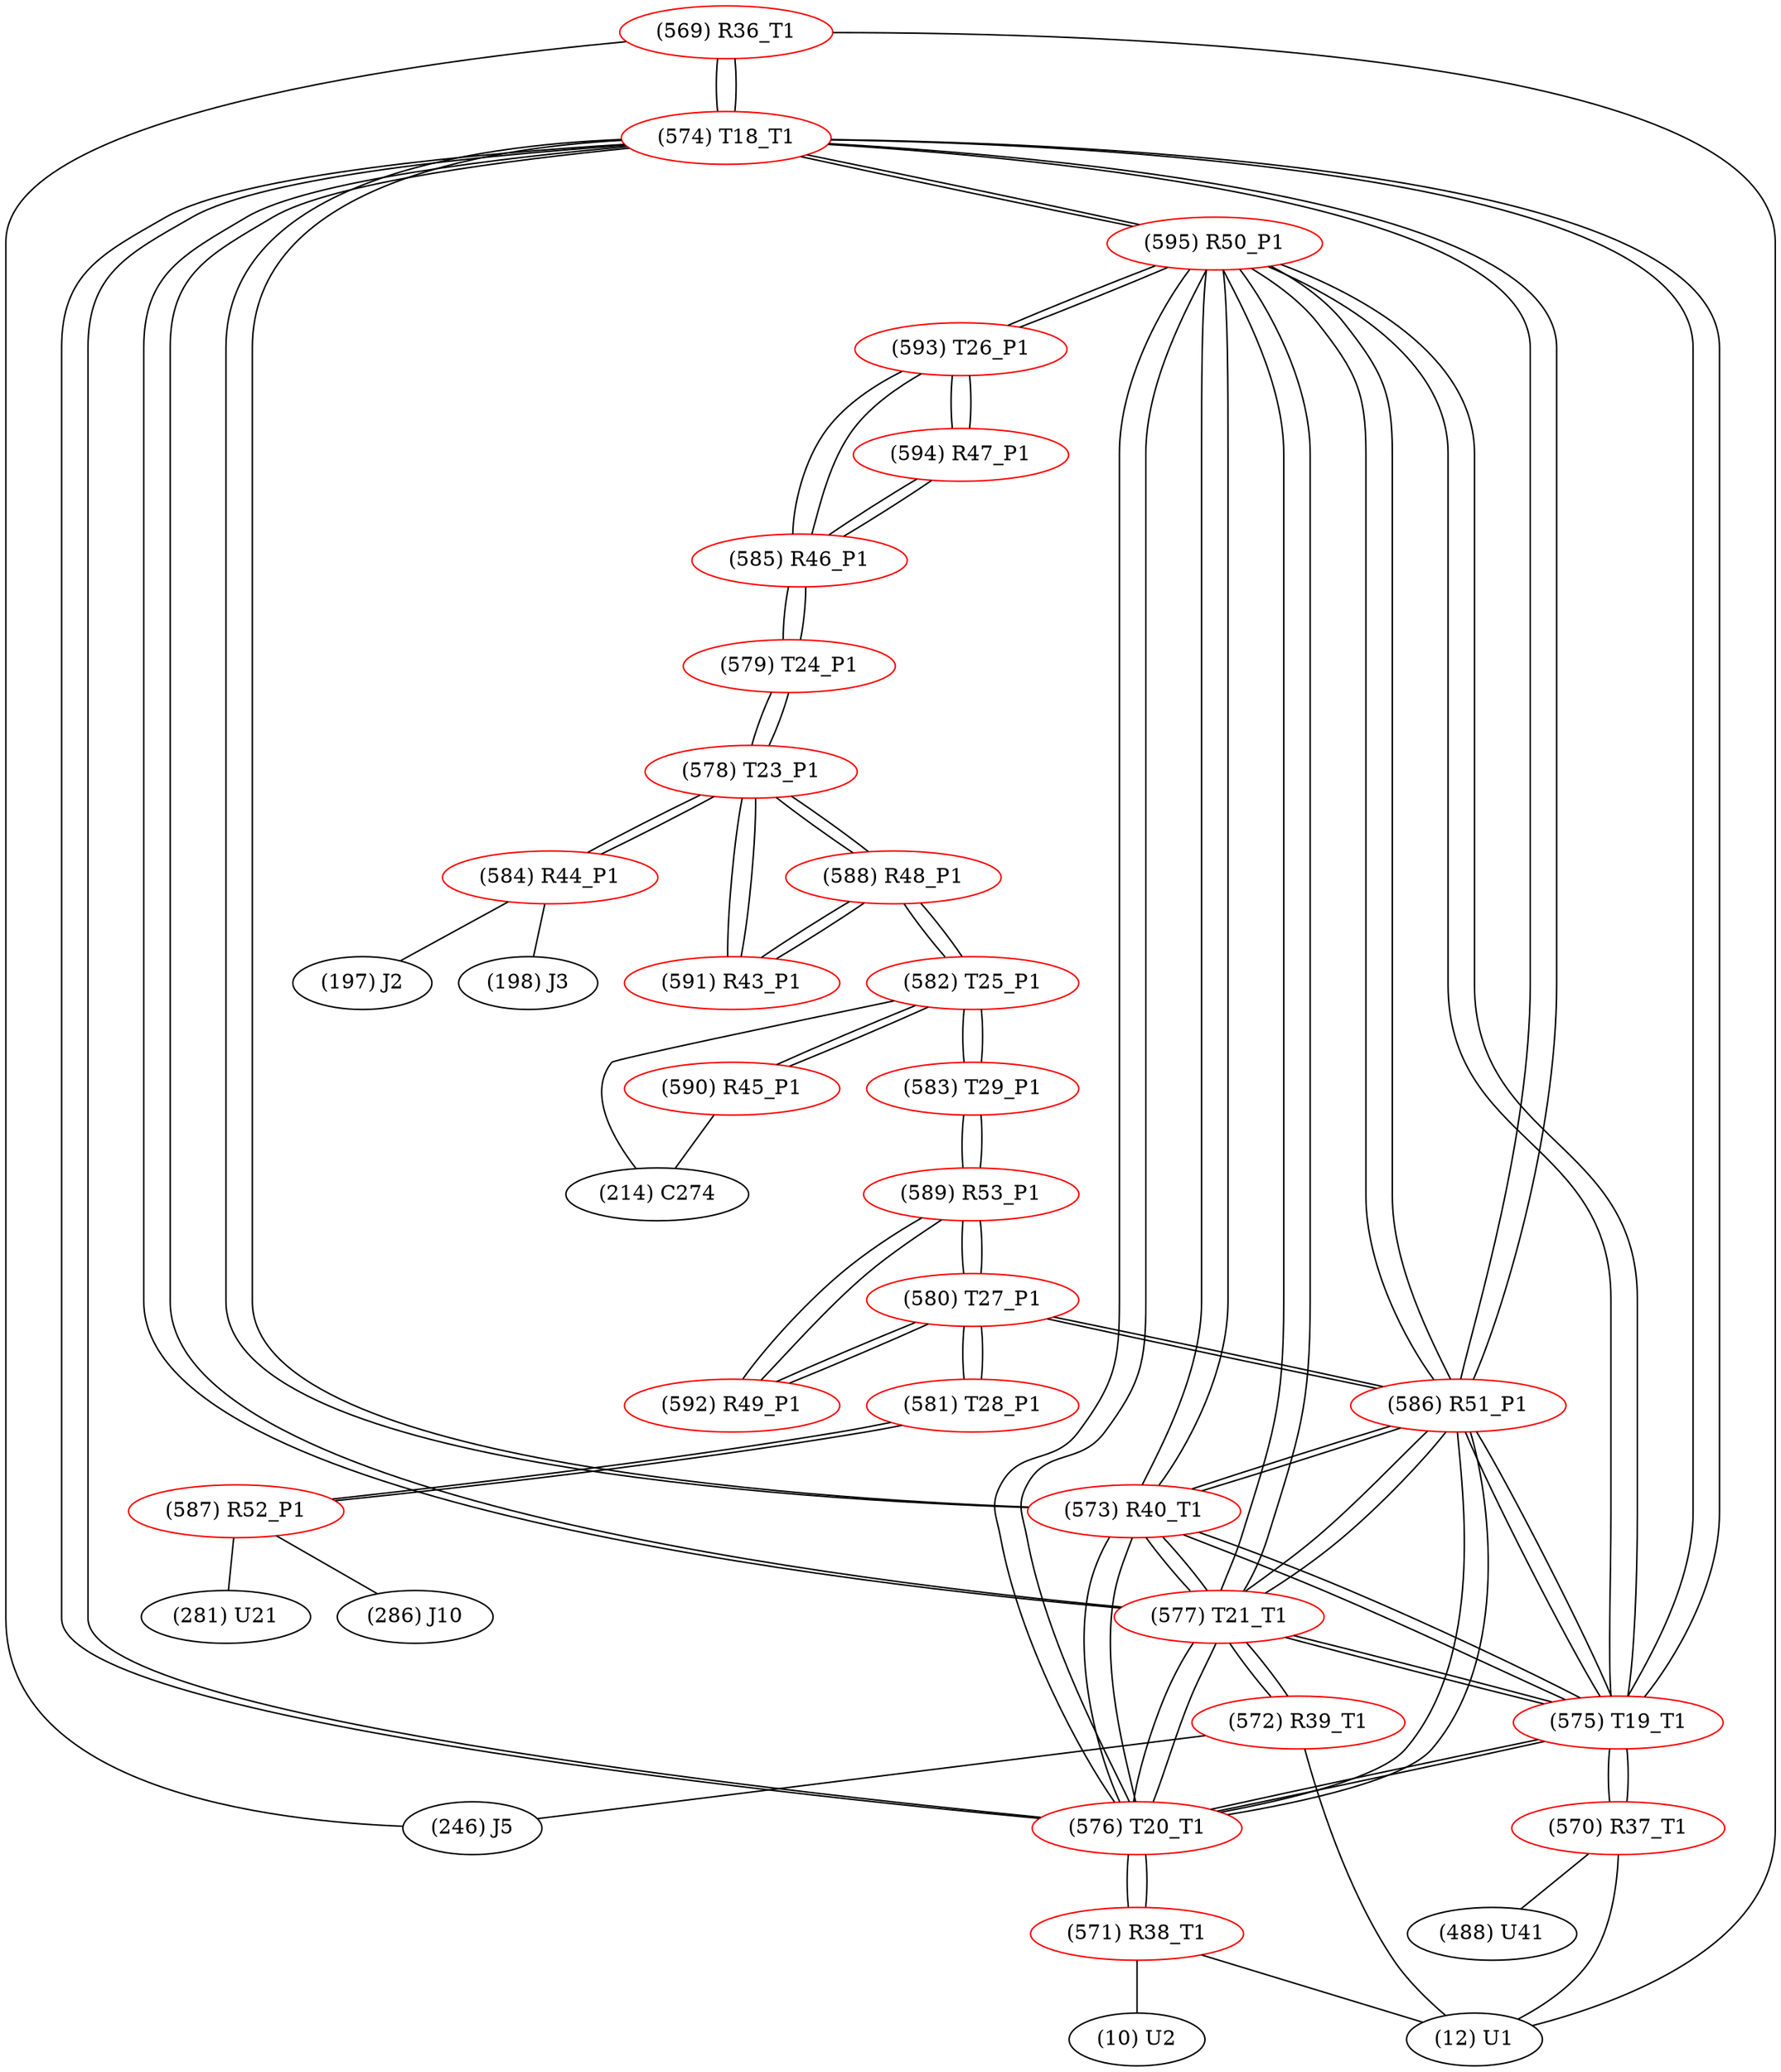 graph {
	569 [label="(569) R36_T1" color=red]
	246 [label="(246) J5"]
	12 [label="(12) U1"]
	574 [label="(574) T18_T1"]
	570 [label="(570) R37_T1" color=red]
	488 [label="(488) U41"]
	12 [label="(12) U1"]
	575 [label="(575) T19_T1"]
	571 [label="(571) R38_T1" color=red]
	12 [label="(12) U1"]
	10 [label="(10) U2"]
	576 [label="(576) T20_T1"]
	572 [label="(572) R39_T1" color=red]
	246 [label="(246) J5"]
	12 [label="(12) U1"]
	577 [label="(577) T21_T1"]
	573 [label="(573) R40_T1" color=red]
	586 [label="(586) R51_P1"]
	595 [label="(595) R50_P1"]
	574 [label="(574) T18_T1"]
	577 [label="(577) T21_T1"]
	576 [label="(576) T20_T1"]
	575 [label="(575) T19_T1"]
	574 [label="(574) T18_T1" color=red]
	569 [label="(569) R36_T1"]
	586 [label="(586) R51_P1"]
	595 [label="(595) R50_P1"]
	577 [label="(577) T21_T1"]
	576 [label="(576) T20_T1"]
	575 [label="(575) T19_T1"]
	573 [label="(573) R40_T1"]
	575 [label="(575) T19_T1" color=red]
	570 [label="(570) R37_T1"]
	586 [label="(586) R51_P1"]
	595 [label="(595) R50_P1"]
	574 [label="(574) T18_T1"]
	577 [label="(577) T21_T1"]
	576 [label="(576) T20_T1"]
	573 [label="(573) R40_T1"]
	576 [label="(576) T20_T1" color=red]
	571 [label="(571) R38_T1"]
	586 [label="(586) R51_P1"]
	595 [label="(595) R50_P1"]
	574 [label="(574) T18_T1"]
	577 [label="(577) T21_T1"]
	575 [label="(575) T19_T1"]
	573 [label="(573) R40_T1"]
	577 [label="(577) T21_T1" color=red]
	572 [label="(572) R39_T1"]
	586 [label="(586) R51_P1"]
	595 [label="(595) R50_P1"]
	574 [label="(574) T18_T1"]
	576 [label="(576) T20_T1"]
	575 [label="(575) T19_T1"]
	573 [label="(573) R40_T1"]
	578 [label="(578) T23_P1" color=red]
	588 [label="(588) R48_P1"]
	591 [label="(591) R43_P1"]
	579 [label="(579) T24_P1"]
	584 [label="(584) R44_P1"]
	579 [label="(579) T24_P1" color=red]
	585 [label="(585) R46_P1"]
	578 [label="(578) T23_P1"]
	580 [label="(580) T27_P1" color=red]
	586 [label="(586) R51_P1"]
	581 [label="(581) T28_P1"]
	589 [label="(589) R53_P1"]
	592 [label="(592) R49_P1"]
	581 [label="(581) T28_P1" color=red]
	587 [label="(587) R52_P1"]
	580 [label="(580) T27_P1"]
	582 [label="(582) T25_P1" color=red]
	583 [label="(583) T29_P1"]
	588 [label="(588) R48_P1"]
	590 [label="(590) R45_P1"]
	214 [label="(214) C274"]
	583 [label="(583) T29_P1" color=red]
	582 [label="(582) T25_P1"]
	589 [label="(589) R53_P1"]
	584 [label="(584) R44_P1" color=red]
	197 [label="(197) J2"]
	198 [label="(198) J3"]
	578 [label="(578) T23_P1"]
	585 [label="(585) R46_P1" color=red]
	593 [label="(593) T26_P1"]
	594 [label="(594) R47_P1"]
	579 [label="(579) T24_P1"]
	586 [label="(586) R51_P1" color=red]
	580 [label="(580) T27_P1"]
	595 [label="(595) R50_P1"]
	574 [label="(574) T18_T1"]
	577 [label="(577) T21_T1"]
	576 [label="(576) T20_T1"]
	575 [label="(575) T19_T1"]
	573 [label="(573) R40_T1"]
	587 [label="(587) R52_P1" color=red]
	286 [label="(286) J10"]
	281 [label="(281) U21"]
	581 [label="(581) T28_P1"]
	588 [label="(588) R48_P1" color=red]
	582 [label="(582) T25_P1"]
	578 [label="(578) T23_P1"]
	591 [label="(591) R43_P1"]
	589 [label="(589) R53_P1" color=red]
	583 [label="(583) T29_P1"]
	580 [label="(580) T27_P1"]
	592 [label="(592) R49_P1"]
	590 [label="(590) R45_P1" color=red]
	582 [label="(582) T25_P1"]
	214 [label="(214) C274"]
	591 [label="(591) R43_P1" color=red]
	588 [label="(588) R48_P1"]
	578 [label="(578) T23_P1"]
	592 [label="(592) R49_P1" color=red]
	580 [label="(580) T27_P1"]
	589 [label="(589) R53_P1"]
	593 [label="(593) T26_P1" color=red]
	595 [label="(595) R50_P1"]
	585 [label="(585) R46_P1"]
	594 [label="(594) R47_P1"]
	594 [label="(594) R47_P1" color=red]
	593 [label="(593) T26_P1"]
	585 [label="(585) R46_P1"]
	595 [label="(595) R50_P1" color=red]
	593 [label="(593) T26_P1"]
	586 [label="(586) R51_P1"]
	574 [label="(574) T18_T1"]
	577 [label="(577) T21_T1"]
	576 [label="(576) T20_T1"]
	575 [label="(575) T19_T1"]
	573 [label="(573) R40_T1"]
	569 -- 246
	569 -- 12
	569 -- 574
	570 -- 488
	570 -- 12
	570 -- 575
	571 -- 12
	571 -- 10
	571 -- 576
	572 -- 246
	572 -- 12
	572 -- 577
	573 -- 586
	573 -- 595
	573 -- 574
	573 -- 577
	573 -- 576
	573 -- 575
	574 -- 569
	574 -- 586
	574 -- 595
	574 -- 577
	574 -- 576
	574 -- 575
	574 -- 573
	575 -- 570
	575 -- 586
	575 -- 595
	575 -- 574
	575 -- 577
	575 -- 576
	575 -- 573
	576 -- 571
	576 -- 586
	576 -- 595
	576 -- 574
	576 -- 577
	576 -- 575
	576 -- 573
	577 -- 572
	577 -- 586
	577 -- 595
	577 -- 574
	577 -- 576
	577 -- 575
	577 -- 573
	578 -- 588
	578 -- 591
	578 -- 579
	578 -- 584
	579 -- 585
	579 -- 578
	580 -- 586
	580 -- 581
	580 -- 589
	580 -- 592
	581 -- 587
	581 -- 580
	582 -- 583
	582 -- 588
	582 -- 590
	582 -- 214
	583 -- 582
	583 -- 589
	584 -- 197
	584 -- 198
	584 -- 578
	585 -- 593
	585 -- 594
	585 -- 579
	586 -- 580
	586 -- 595
	586 -- 574
	586 -- 577
	586 -- 576
	586 -- 575
	586 -- 573
	587 -- 286
	587 -- 281
	587 -- 581
	588 -- 582
	588 -- 578
	588 -- 591
	589 -- 583
	589 -- 580
	589 -- 592
	590 -- 582
	590 -- 214
	591 -- 588
	591 -- 578
	592 -- 580
	592 -- 589
	593 -- 595
	593 -- 585
	593 -- 594
	594 -- 593
	594 -- 585
	595 -- 593
	595 -- 586
	595 -- 574
	595 -- 577
	595 -- 576
	595 -- 575
	595 -- 573
}